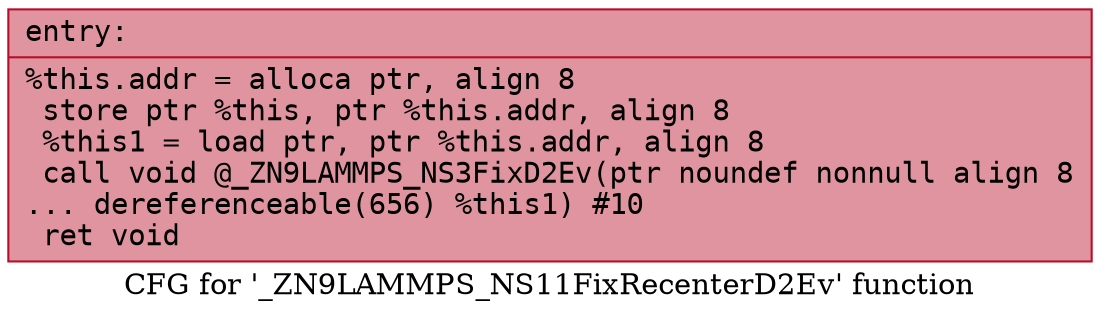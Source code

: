 digraph "CFG for '_ZN9LAMMPS_NS11FixRecenterD2Ev' function" {
	label="CFG for '_ZN9LAMMPS_NS11FixRecenterD2Ev' function";

	Node0x55b0daabcfb0 [shape=record,color="#b70d28ff", style=filled, fillcolor="#b70d2870" fontname="Courier",label="{entry:\l|  %this.addr = alloca ptr, align 8\l  store ptr %this, ptr %this.addr, align 8\l  %this1 = load ptr, ptr %this.addr, align 8\l  call void @_ZN9LAMMPS_NS3FixD2Ev(ptr noundef nonnull align 8\l... dereferenceable(656) %this1) #10\l  ret void\l}"];
}
